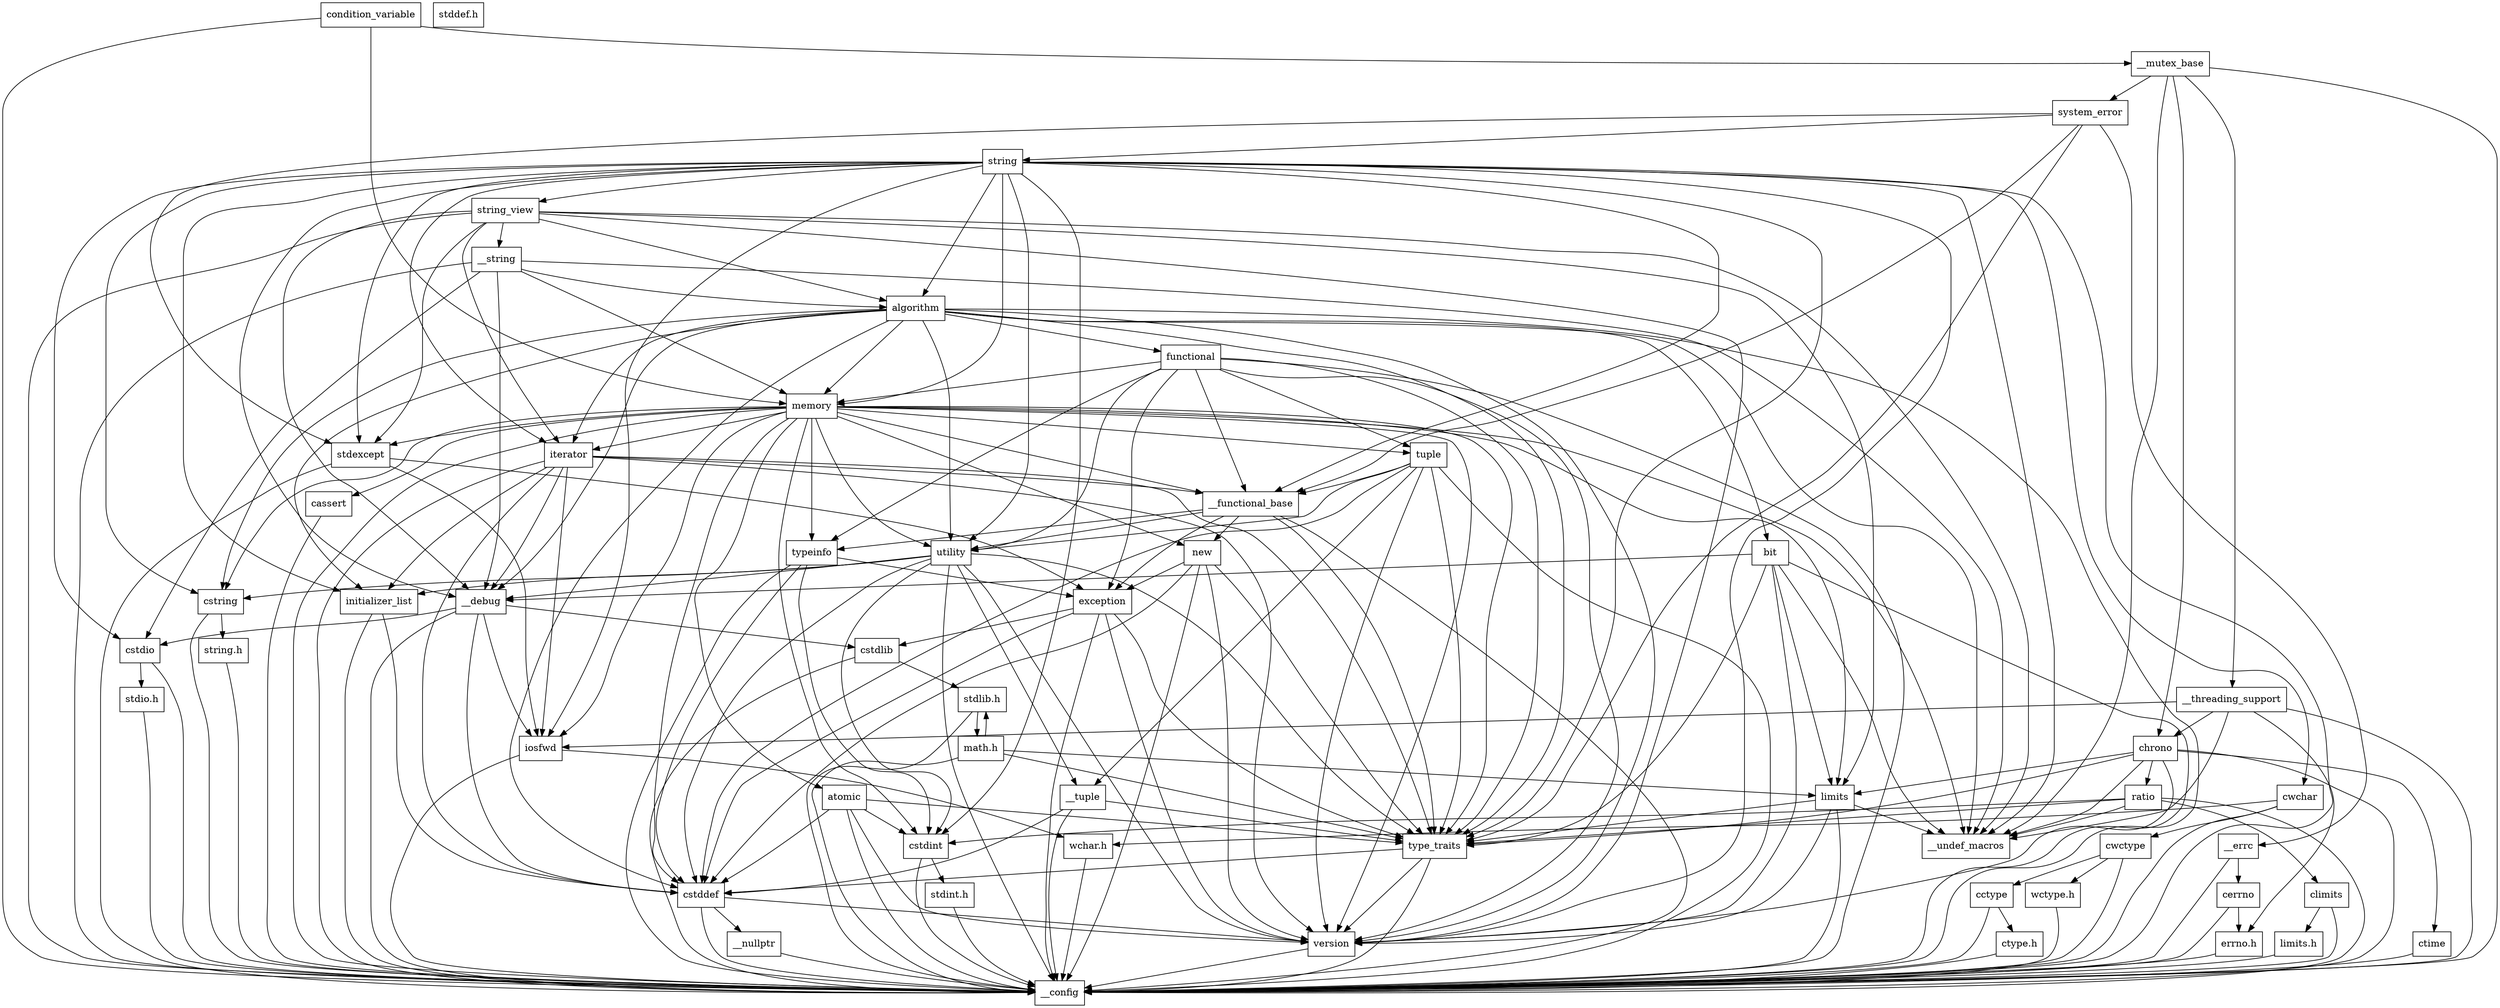 digraph "dependencies" {
  header_1 [ shape="box", label="condition_variable"];
  header_2 [ shape="box", label="__config"];
  header_11 [ shape="box", label="__mutex_base"];
  header_12 [ shape="box", label="chrono"];
  header_13 [ shape="box", label="ctime"];
  header_15 [ shape="box", label="stddef.h"];
  header_31 [ shape="box", label="type_traits"];
  header_32 [ shape="box", label="cstddef"];
  header_33 [ shape="box", label="version"];
  header_35 [ shape="box", label="__nullptr"];
  header_36 [ shape="box", label="ratio"];
  header_37 [ shape="box", label="cstdint"];
  header_38 [ shape="box", label="stdint.h"];
  header_45 [ shape="box", label="climits"];
  header_46 [ shape="box", label="limits.h"];
  header_55 [ shape="box", label="__undef_macros"];
  header_56 [ shape="box", label="limits"];
  header_57 [ shape="box", label="system_error"];
  header_58 [ shape="box", label="__errc"];
  header_59 [ shape="box", label="cerrno"];
  header_60 [ shape="box", label="errno.h"];
  header_68 [ shape="box", label="stdexcept"];
  header_69 [ shape="box", label="exception"];
  header_70 [ shape="box", label="cstdlib"];
  header_71 [ shape="box", label="stdlib.h"];
  header_92 [ shape="box", label="math.h"];
  header_104 [ shape="box", label="iosfwd"];
  header_105 [ shape="box", label="wchar.h"];
  header_113 [ shape="box", label="__functional_base"];
  header_114 [ shape="box", label="typeinfo"];
  header_115 [ shape="box", label="new"];
  header_116 [ shape="box", label="utility"];
  header_117 [ shape="box", label="__tuple"];
  header_118 [ shape="box", label="initializer_list"];
  header_119 [ shape="box", label="cstring"];
  header_120 [ shape="box", label="string.h"];
  header_123 [ shape="box", label="__debug"];
  header_124 [ shape="box", label="cstdio"];
  header_125 [ shape="box", label="stdio.h"];
  header_134 [ shape="box", label="string"];
  header_135 [ shape="box", label="string_view"];
  header_136 [ shape="box", label="__string"];
  header_137 [ shape="box", label="algorithm"];
  header_138 [ shape="box", label="memory"];
  header_139 [ shape="box", label="iterator"];
  header_140 [ shape="box", label="tuple"];
  header_141 [ shape="box", label="cassert"];
  header_143 [ shape="box", label="atomic"];
  header_144 [ shape="box", label="functional"];
  header_145 [ shape="box", label="bit"];
  header_146 [ shape="box", label="cwchar"];
  header_147 [ shape="box", label="cwctype"];
  header_148 [ shape="box", label="cctype"];
  header_149 [ shape="box", label="ctype.h"];
  header_151 [ shape="box", label="wctype.h"];
  header_154 [ shape="box", label="__threading_support"];
  header_125 -> header_2;
  header_56 -> header_2;
  header_56 -> header_31;
  header_56 -> header_55;
  header_56 -> header_33;
  header_11 -> header_2;
  header_11 -> header_12;
  header_11 -> header_57;
  header_11 -> header_154;
  header_11 -> header_55;
  header_59 -> header_2;
  header_59 -> header_60;
  header_114 -> header_2;
  header_114 -> header_69;
  header_114 -> header_32;
  header_114 -> header_37;
  header_57 -> header_58;
  header_57 -> header_31;
  header_57 -> header_68;
  header_57 -> header_113;
  header_57 -> header_134;
  header_69 -> header_2;
  header_69 -> header_32;
  header_69 -> header_70;
  header_69 -> header_31;
  header_69 -> header_33;
  header_146 -> header_2;
  header_146 -> header_147;
  header_146 -> header_105;
  header_141 -> header_2;
  header_120 -> header_2;
  header_136 -> header_2;
  header_136 -> header_137;
  header_136 -> header_124;
  header_136 -> header_138;
  header_136 -> header_123;
  header_136 -> header_55;
  header_145 -> header_2;
  header_145 -> header_56;
  header_145 -> header_31;
  header_145 -> header_33;
  header_145 -> header_123;
  header_145 -> header_55;
  header_12 -> header_2;
  header_12 -> header_13;
  header_12 -> header_31;
  header_12 -> header_36;
  header_12 -> header_56;
  header_12 -> header_33;
  header_12 -> header_55;
  header_143 -> header_2;
  header_143 -> header_32;
  header_143 -> header_37;
  header_143 -> header_31;
  header_143 -> header_33;
  header_45 -> header_2;
  header_45 -> header_46;
  header_151 -> header_2;
  header_46 -> header_2;
  header_70 -> header_2;
  header_70 -> header_71;
  header_139 -> header_2;
  header_139 -> header_104;
  header_139 -> header_113;
  header_139 -> header_31;
  header_139 -> header_32;
  header_139 -> header_118;
  header_139 -> header_33;
  header_139 -> header_123;
  header_71 -> header_2;
  header_71 -> header_92;
  header_123 -> header_2;
  header_123 -> header_104;
  header_123 -> header_70;
  header_123 -> header_124;
  header_123 -> header_32;
  header_35 -> header_2;
  header_147 -> header_2;
  header_147 -> header_148;
  header_147 -> header_151;
  header_60 -> header_2;
  header_58 -> header_2;
  header_58 -> header_59;
  header_118 -> header_2;
  header_118 -> header_32;
  header_149 -> header_2;
  header_38 -> header_2;
  header_140 -> header_2;
  header_140 -> header_117;
  header_140 -> header_32;
  header_140 -> header_31;
  header_140 -> header_113;
  header_140 -> header_116;
  header_140 -> header_33;
  header_31 -> header_2;
  header_31 -> header_32;
  header_31 -> header_33;
  header_137 -> header_2;
  header_137 -> header_118;
  header_137 -> header_31;
  header_137 -> header_119;
  header_137 -> header_116;
  header_137 -> header_138;
  header_137 -> header_144;
  header_137 -> header_139;
  header_137 -> header_32;
  header_137 -> header_145;
  header_137 -> header_33;
  header_137 -> header_123;
  header_137 -> header_55;
  header_138 -> header_2;
  header_138 -> header_31;
  header_138 -> header_114;
  header_138 -> header_32;
  header_138 -> header_37;
  header_138 -> header_115;
  header_138 -> header_116;
  header_138 -> header_56;
  header_138 -> header_139;
  header_138 -> header_113;
  header_138 -> header_104;
  header_138 -> header_140;
  header_138 -> header_68;
  header_138 -> header_119;
  header_138 -> header_141;
  header_138 -> header_143;
  header_138 -> header_33;
  header_138 -> header_55;
  header_116 -> header_2;
  header_116 -> header_117;
  header_116 -> header_31;
  header_116 -> header_118;
  header_116 -> header_32;
  header_116 -> header_119;
  header_116 -> header_37;
  header_116 -> header_33;
  header_116 -> header_123;
  header_135 -> header_2;
  header_135 -> header_136;
  header_135 -> header_137;
  header_135 -> header_139;
  header_135 -> header_56;
  header_135 -> header_68;
  header_135 -> header_33;
  header_135 -> header_123;
  header_135 -> header_55;
  header_115 -> header_2;
  header_115 -> header_69;
  header_115 -> header_31;
  header_115 -> header_32;
  header_115 -> header_33;
  header_92 -> header_2;
  header_92 -> header_71;
  header_92 -> header_31;
  header_92 -> header_56;
  header_119 -> header_2;
  header_119 -> header_120;
  header_1 -> header_2;
  header_1 -> header_11;
  header_1 -> header_138;
  header_154 -> header_2;
  header_154 -> header_12;
  header_154 -> header_104;
  header_154 -> header_60;
  header_154 -> header_55;
  header_36 -> header_2;
  header_36 -> header_37;
  header_36 -> header_45;
  header_36 -> header_31;
  header_36 -> header_55;
  header_124 -> header_2;
  header_124 -> header_125;
  header_37 -> header_2;
  header_37 -> header_38;
  header_148 -> header_2;
  header_148 -> header_149;
  header_134 -> header_2;
  header_134 -> header_135;
  header_134 -> header_104;
  header_134 -> header_119;
  header_134 -> header_124;
  header_134 -> header_146;
  header_134 -> header_137;
  header_134 -> header_139;
  header_134 -> header_116;
  header_134 -> header_138;
  header_134 -> header_68;
  header_134 -> header_31;
  header_134 -> header_118;
  header_134 -> header_113;
  header_134 -> header_33;
  header_134 -> header_37;
  header_134 -> header_123;
  header_134 -> header_55;
  header_117 -> header_2;
  header_117 -> header_32;
  header_117 -> header_31;
  header_13 -> header_2;
  header_144 -> header_2;
  header_144 -> header_31;
  header_144 -> header_114;
  header_144 -> header_69;
  header_144 -> header_138;
  header_144 -> header_140;
  header_144 -> header_116;
  header_144 -> header_33;
  header_144 -> header_113;
  header_33 -> header_2;
  header_32 -> header_2;
  header_32 -> header_33;
  header_32 -> header_35;
  header_113 -> header_2;
  header_113 -> header_31;
  header_113 -> header_114;
  header_113 -> header_69;
  header_113 -> header_115;
  header_113 -> header_116;
  header_104 -> header_2;
  header_104 -> header_105;
  header_105 -> header_2;
  header_68 -> header_2;
  header_68 -> header_69;
  header_68 -> header_104;
}